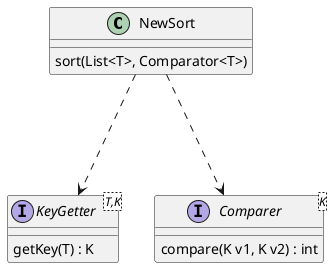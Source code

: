 @startuml

class NewSort {
    sort(List<T>, Comparator<T>)
}

interface KeyGetter<T,K> {
    getKey(T) : K
}

interface Comparer<K> {
    compare(K v1, K v2) : int
}

NewSort -.-> Comparer
NewSort -.-> KeyGetter

@enduml